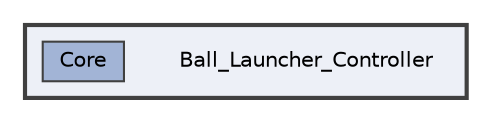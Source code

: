 digraph "Ball_Launcher_Controller"
{
 // LATEX_PDF_SIZE
  bgcolor="transparent";
  edge [fontname=Helvetica,fontsize=10,labelfontname=Helvetica,labelfontsize=10];
  node [fontname=Helvetica,fontsize=10,shape=box,height=0.2,width=0.4];
  compound=true
  subgraph clusterdir_a32e220f89ab7609f232780d068ad339 {
    graph [ bgcolor="#edf0f7", pencolor="grey25", label="", fontname=Helvetica,fontsize=10 style="filled,bold", URL="dir_a32e220f89ab7609f232780d068ad339.html",tooltip=""]
    dir_a32e220f89ab7609f232780d068ad339 [shape=plaintext, label="Ball_Launcher_Controller"];
  dir_3bbab98ef2025f84866ee15d6a34516b [label="Core", fillcolor="#a2b4d6", color="grey25", style="filled", URL="dir_3bbab98ef2025f84866ee15d6a34516b.html",tooltip=""];
  }
}

